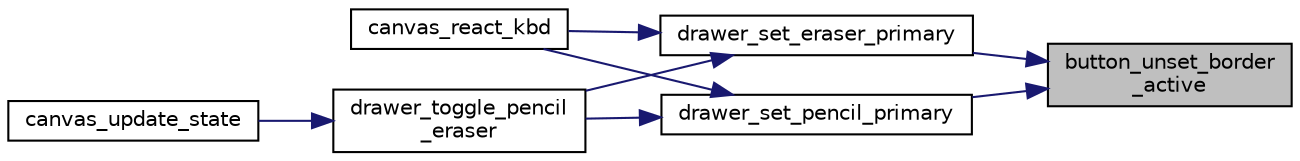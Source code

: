 digraph "button_unset_border_active"
{
 // LATEX_PDF_SIZE
  edge [fontname="Helvetica",fontsize="10",labelfontname="Helvetica",labelfontsize="10"];
  node [fontname="Helvetica",fontsize="10",shape=record];
  rankdir="RL";
  Node1 [label="button_unset_border\l_active",height=0.2,width=0.4,color="black", fillcolor="grey75", style="filled", fontcolor="black",tooltip="Sets the border of a given button inactive."];
  Node1 -> Node2 [dir="back",color="midnightblue",fontsize="10",style="solid",fontname="Helvetica"];
  Node2 [label="drawer_set_eraser_primary",height=0.2,width=0.4,color="black", fillcolor="white", style="filled",URL="$group__game.html#gad2612affb6e1d0b40f1972a751ad6674",tooltip="Sets the eraser primary if this player is the drawer."];
  Node2 -> Node3 [dir="back",color="midnightblue",fontsize="10",style="solid",fontname="Helvetica"];
  Node3 [label="canvas_react_kbd",height=0.2,width=0.4,color="black", fillcolor="white", style="filled",URL="$group__canvas.html#ga8ad75f7f8cd0333e14d51a533da88883",tooltip="Updates the canvas according to a keyboard event."];
  Node2 -> Node4 [dir="back",color="midnightblue",fontsize="10",style="solid",fontname="Helvetica"];
  Node4 [label="drawer_toggle_pencil\l_eraser",height=0.2,width=0.4,color="black", fillcolor="white", style="filled",URL="$group__game.html#ga2a86959de5de66b3881ada72cf3a5850",tooltip="Switches the tool used (pencil/eraser) if this player is the drawer."];
  Node4 -> Node5 [dir="back",color="midnightblue",fontsize="10",style="solid",fontname="Helvetica"];
  Node5 [label="canvas_update_state",height=0.2,width=0.4,color="black", fillcolor="white", style="filled",URL="$group__canvas.html#ga95661aa91869ceace06141f45c078210",tooltip="Updates the state of the canvas according to given mouse info."];
  Node1 -> Node6 [dir="back",color="midnightblue",fontsize="10",style="solid",fontname="Helvetica"];
  Node6 [label="drawer_set_pencil_primary",height=0.2,width=0.4,color="black", fillcolor="white", style="filled",URL="$group__game.html#gab09c1e5c83d1408799b41ae9863259ef",tooltip="Sets the pencil primary if this player is the drawer."];
  Node6 -> Node3 [dir="back",color="midnightblue",fontsize="10",style="solid",fontname="Helvetica"];
  Node6 -> Node4 [dir="back",color="midnightblue",fontsize="10",style="solid",fontname="Helvetica"];
}
